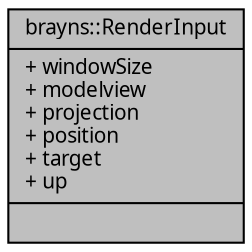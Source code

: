 digraph "brayns::RenderInput"
{
  edge [fontname="Sans",fontsize="10",labelfontname="Sans",labelfontsize="10"];
  node [fontname="Sans",fontsize="10",shape=record];
  Node1 [label="{brayns::RenderInput\n|+ windowSize\l+ modelview\l+ projection\l+ position\l+ target\l+ up\l|}",height=0.2,width=0.4,color="black", fillcolor="grey75", style="filled" fontcolor="black"];
}
